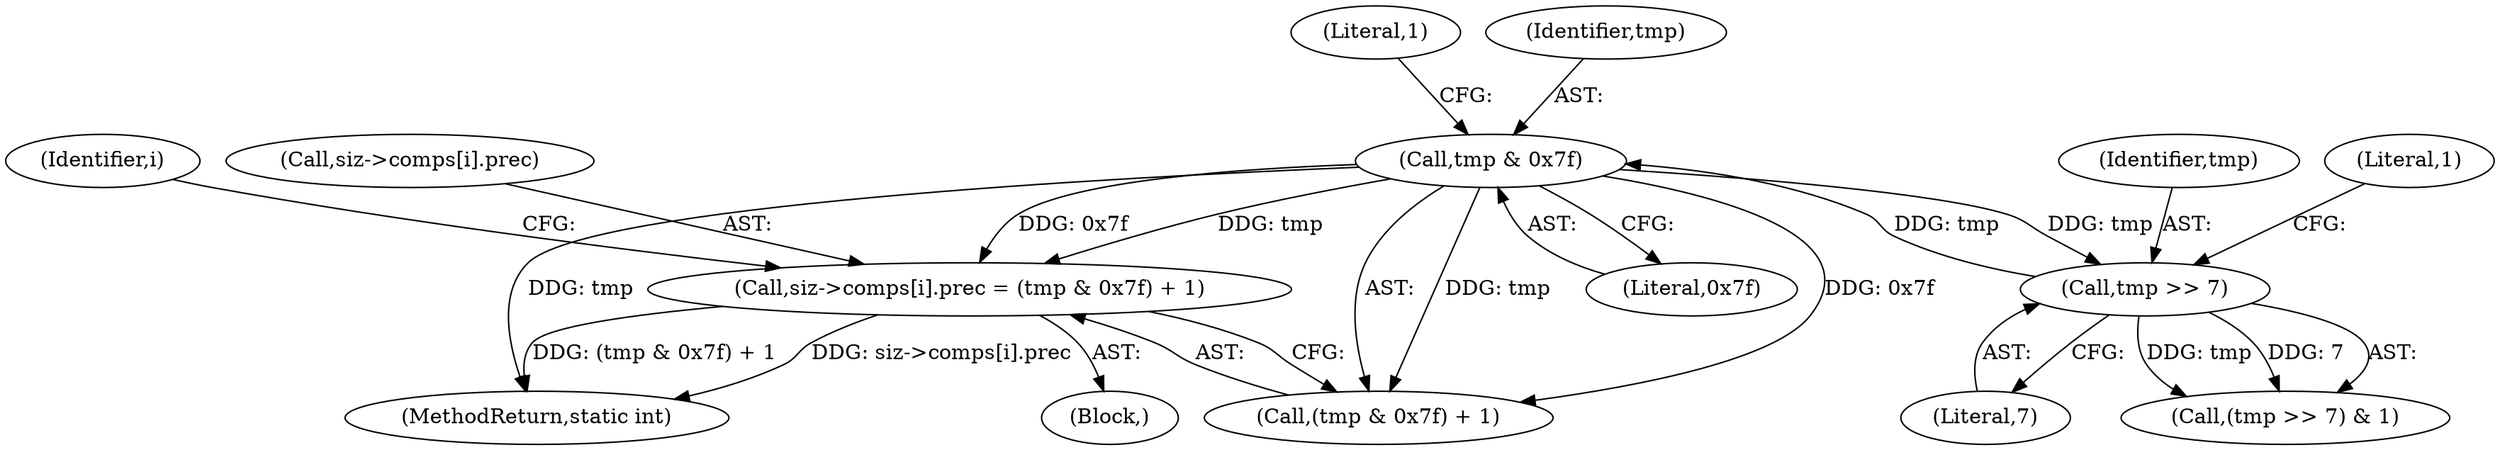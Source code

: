 digraph "0_jasper_d8c2604cd438c41ec72aff52c16ebd8183068020@array" {
"1000373" [label="(Call,siz->comps[i].prec = (tmp & 0x7f) + 1)"];
"1000382" [label="(Call,tmp & 0x7f)"];
"1000369" [label="(Call,tmp >> 7)"];
"1000370" [label="(Identifier,tmp)"];
"1000373" [label="(Call,siz->comps[i].prec = (tmp & 0x7f) + 1)"];
"1000385" [label="(Literal,1)"];
"1000383" [label="(Identifier,tmp)"];
"1000368" [label="(Call,(tmp >> 7) & 1)"];
"1000399" [label="(MethodReturn,static int)"];
"1000371" [label="(Literal,7)"];
"1000374" [label="(Call,siz->comps[i].prec)"];
"1000372" [label="(Literal,1)"];
"1000250" [label="(Block,)"];
"1000369" [label="(Call,tmp >> 7)"];
"1000382" [label="(Call,tmp & 0x7f)"];
"1000381" [label="(Call,(tmp & 0x7f) + 1)"];
"1000249" [label="(Identifier,i)"];
"1000384" [label="(Literal,0x7f)"];
"1000373" -> "1000250"  [label="AST: "];
"1000373" -> "1000381"  [label="CFG: "];
"1000374" -> "1000373"  [label="AST: "];
"1000381" -> "1000373"  [label="AST: "];
"1000249" -> "1000373"  [label="CFG: "];
"1000373" -> "1000399"  [label="DDG: siz->comps[i].prec"];
"1000373" -> "1000399"  [label="DDG: (tmp & 0x7f) + 1"];
"1000382" -> "1000373"  [label="DDG: tmp"];
"1000382" -> "1000373"  [label="DDG: 0x7f"];
"1000382" -> "1000381"  [label="AST: "];
"1000382" -> "1000384"  [label="CFG: "];
"1000383" -> "1000382"  [label="AST: "];
"1000384" -> "1000382"  [label="AST: "];
"1000385" -> "1000382"  [label="CFG: "];
"1000382" -> "1000399"  [label="DDG: tmp"];
"1000382" -> "1000369"  [label="DDG: tmp"];
"1000382" -> "1000381"  [label="DDG: tmp"];
"1000382" -> "1000381"  [label="DDG: 0x7f"];
"1000369" -> "1000382"  [label="DDG: tmp"];
"1000369" -> "1000368"  [label="AST: "];
"1000369" -> "1000371"  [label="CFG: "];
"1000370" -> "1000369"  [label="AST: "];
"1000371" -> "1000369"  [label="AST: "];
"1000372" -> "1000369"  [label="CFG: "];
"1000369" -> "1000368"  [label="DDG: tmp"];
"1000369" -> "1000368"  [label="DDG: 7"];
}
